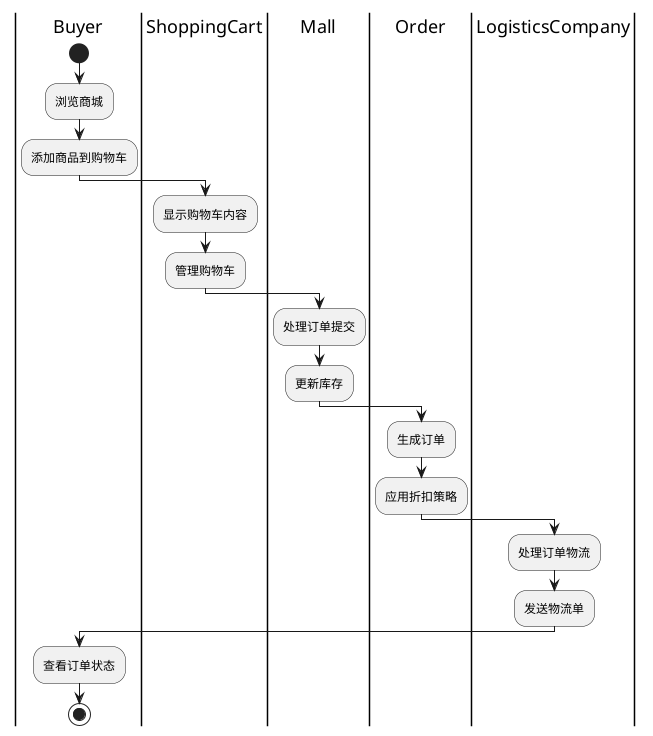 @startuml
|Buyer|
start
:浏览商城;
:添加商品到购物车;

|ShoppingCart|
:显示购物车内容;
:管理购物车;

|Mall|
:处理订单提交;
:更新库存;

|Order|
:生成订单;
:应用折扣策略;

|LogisticsCompany|
:处理订单物流;
:发送物流单;

|Buyer|
:查看订单状态;
stop
@enduml